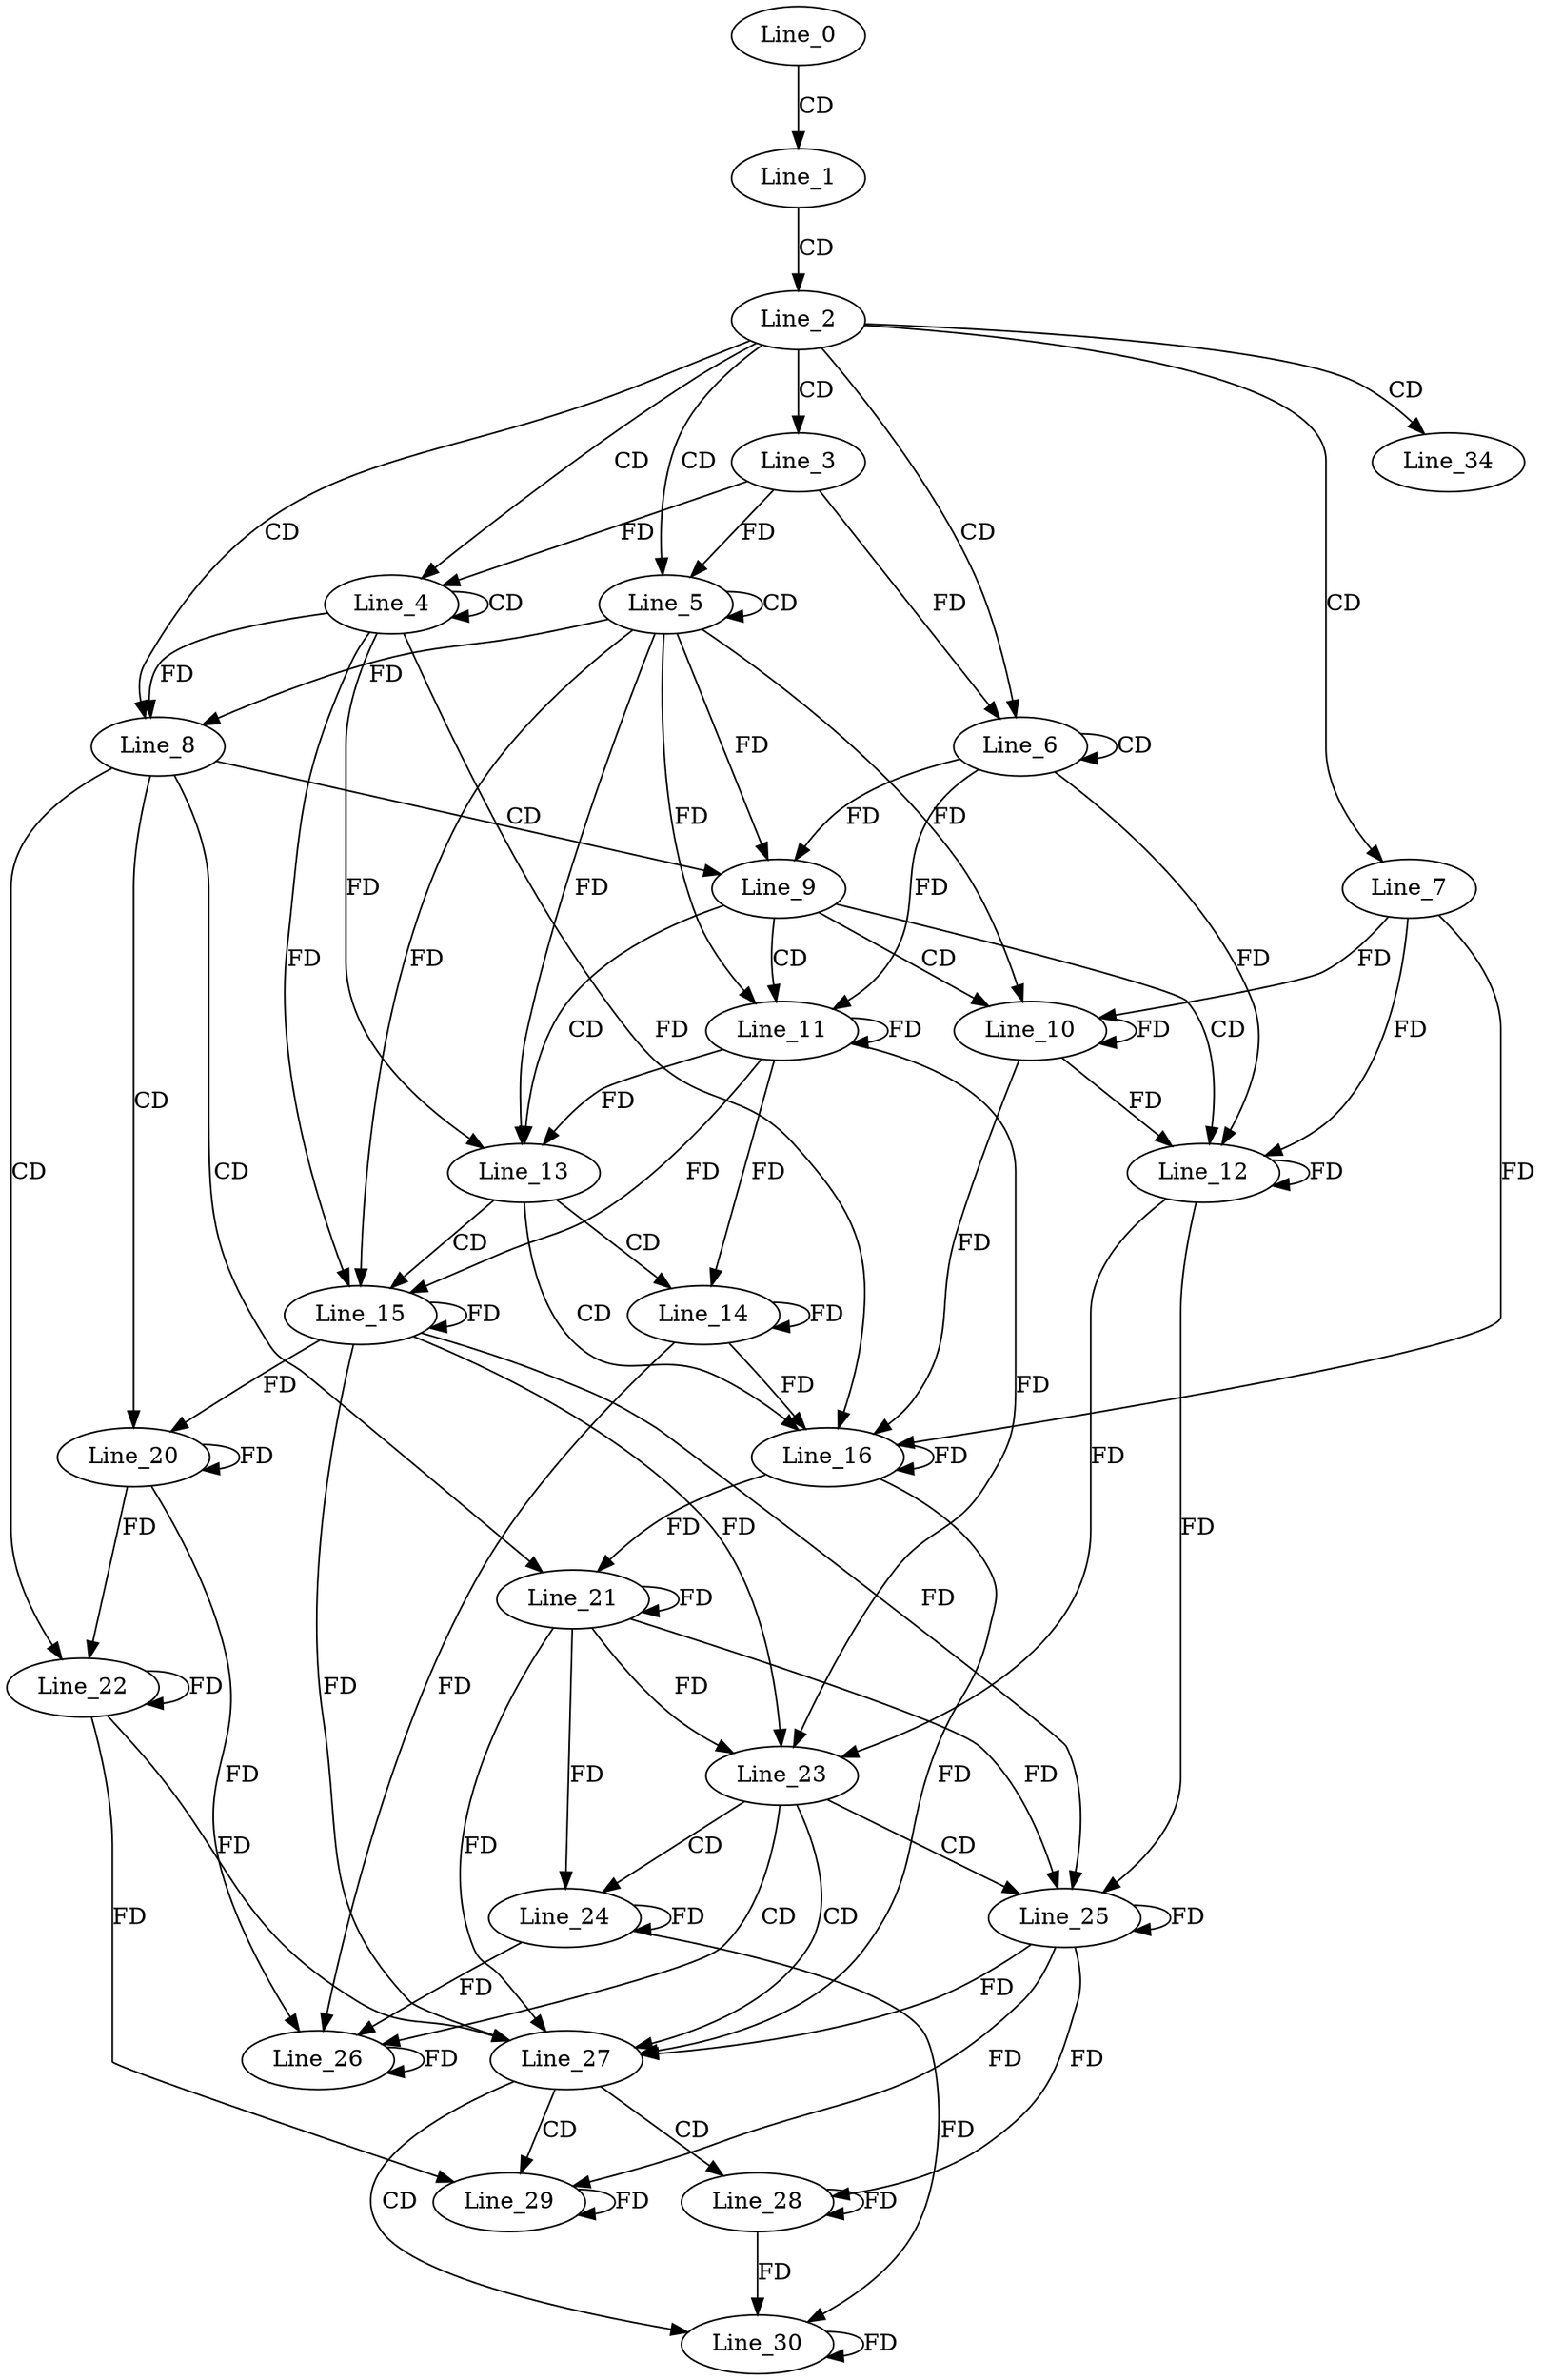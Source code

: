 digraph G {
  Line_0;
  Line_1;
  Line_2;
  Line_3;
  Line_4;
  Line_4;
  Line_5;
  Line_5;
  Line_6;
  Line_6;
  Line_7;
  Line_8;
  Line_9;
  Line_10;
  Line_11;
  Line_12;
  Line_13;
  Line_14;
  Line_15;
  Line_16;
  Line_20;
  Line_21;
  Line_22;
  Line_23;
  Line_24;
  Line_25;
  Line_26;
  Line_27;
  Line_28;
  Line_29;
  Line_30;
  Line_34;
  Line_0 -> Line_1 [ label="CD" ];
  Line_1 -> Line_2 [ label="CD" ];
  Line_2 -> Line_3 [ label="CD" ];
  Line_2 -> Line_4 [ label="CD" ];
  Line_4 -> Line_4 [ label="CD" ];
  Line_3 -> Line_4 [ label="FD" ];
  Line_2 -> Line_5 [ label="CD" ];
  Line_5 -> Line_5 [ label="CD" ];
  Line_3 -> Line_5 [ label="FD" ];
  Line_2 -> Line_6 [ label="CD" ];
  Line_6 -> Line_6 [ label="CD" ];
  Line_3 -> Line_6 [ label="FD" ];
  Line_2 -> Line_7 [ label="CD" ];
  Line_2 -> Line_8 [ label="CD" ];
  Line_4 -> Line_8 [ label="FD" ];
  Line_5 -> Line_8 [ label="FD" ];
  Line_8 -> Line_9 [ label="CD" ];
  Line_6 -> Line_9 [ label="FD" ];
  Line_5 -> Line_9 [ label="FD" ];
  Line_9 -> Line_10 [ label="CD" ];
  Line_7 -> Line_10 [ label="FD" ];
  Line_10 -> Line_10 [ label="FD" ];
  Line_5 -> Line_10 [ label="FD" ];
  Line_9 -> Line_11 [ label="CD" ];
  Line_5 -> Line_11 [ label="FD" ];
  Line_11 -> Line_11 [ label="FD" ];
  Line_6 -> Line_11 [ label="FD" ];
  Line_9 -> Line_12 [ label="CD" ];
  Line_6 -> Line_12 [ label="FD" ];
  Line_12 -> Line_12 [ label="FD" ];
  Line_7 -> Line_12 [ label="FD" ];
  Line_10 -> Line_12 [ label="FD" ];
  Line_9 -> Line_13 [ label="CD" ];
  Line_5 -> Line_13 [ label="FD" ];
  Line_11 -> Line_13 [ label="FD" ];
  Line_4 -> Line_13 [ label="FD" ];
  Line_13 -> Line_14 [ label="CD" ];
  Line_14 -> Line_14 [ label="FD" ];
  Line_11 -> Line_14 [ label="FD" ];
  Line_13 -> Line_15 [ label="CD" ];
  Line_5 -> Line_15 [ label="FD" ];
  Line_11 -> Line_15 [ label="FD" ];
  Line_15 -> Line_15 [ label="FD" ];
  Line_4 -> Line_15 [ label="FD" ];
  Line_13 -> Line_16 [ label="CD" ];
  Line_4 -> Line_16 [ label="FD" ];
  Line_16 -> Line_16 [ label="FD" ];
  Line_7 -> Line_16 [ label="FD" ];
  Line_10 -> Line_16 [ label="FD" ];
  Line_14 -> Line_16 [ label="FD" ];
  Line_8 -> Line_20 [ label="CD" ];
  Line_20 -> Line_20 [ label="FD" ];
  Line_15 -> Line_20 [ label="FD" ];
  Line_8 -> Line_21 [ label="CD" ];
  Line_21 -> Line_21 [ label="FD" ];
  Line_16 -> Line_21 [ label="FD" ];
  Line_8 -> Line_22 [ label="CD" ];
  Line_22 -> Line_22 [ label="FD" ];
  Line_20 -> Line_22 [ label="FD" ];
  Line_12 -> Line_23 [ label="FD" ];
  Line_11 -> Line_23 [ label="FD" ];
  Line_15 -> Line_23 [ label="FD" ];
  Line_21 -> Line_23 [ label="FD" ];
  Line_23 -> Line_24 [ label="CD" ];
  Line_24 -> Line_24 [ label="FD" ];
  Line_21 -> Line_24 [ label="FD" ];
  Line_23 -> Line_25 [ label="CD" ];
  Line_15 -> Line_25 [ label="FD" ];
  Line_21 -> Line_25 [ label="FD" ];
  Line_25 -> Line_25 [ label="FD" ];
  Line_12 -> Line_25 [ label="FD" ];
  Line_23 -> Line_26 [ label="CD" ];
  Line_26 -> Line_26 [ label="FD" ];
  Line_14 -> Line_26 [ label="FD" ];
  Line_20 -> Line_26 [ label="FD" ];
  Line_24 -> Line_26 [ label="FD" ];
  Line_23 -> Line_27 [ label="CD" ];
  Line_15 -> Line_27 [ label="FD" ];
  Line_21 -> Line_27 [ label="FD" ];
  Line_25 -> Line_27 [ label="FD" ];
  Line_16 -> Line_27 [ label="FD" ];
  Line_22 -> Line_27 [ label="FD" ];
  Line_27 -> Line_28 [ label="CD" ];
  Line_28 -> Line_28 [ label="FD" ];
  Line_25 -> Line_28 [ label="FD" ];
  Line_27 -> Line_29 [ label="CD" ];
  Line_25 -> Line_29 [ label="FD" ];
  Line_29 -> Line_29 [ label="FD" ];
  Line_22 -> Line_29 [ label="FD" ];
  Line_27 -> Line_30 [ label="CD" ];
  Line_30 -> Line_30 [ label="FD" ];
  Line_24 -> Line_30 [ label="FD" ];
  Line_28 -> Line_30 [ label="FD" ];
  Line_2 -> Line_34 [ label="CD" ];
}
